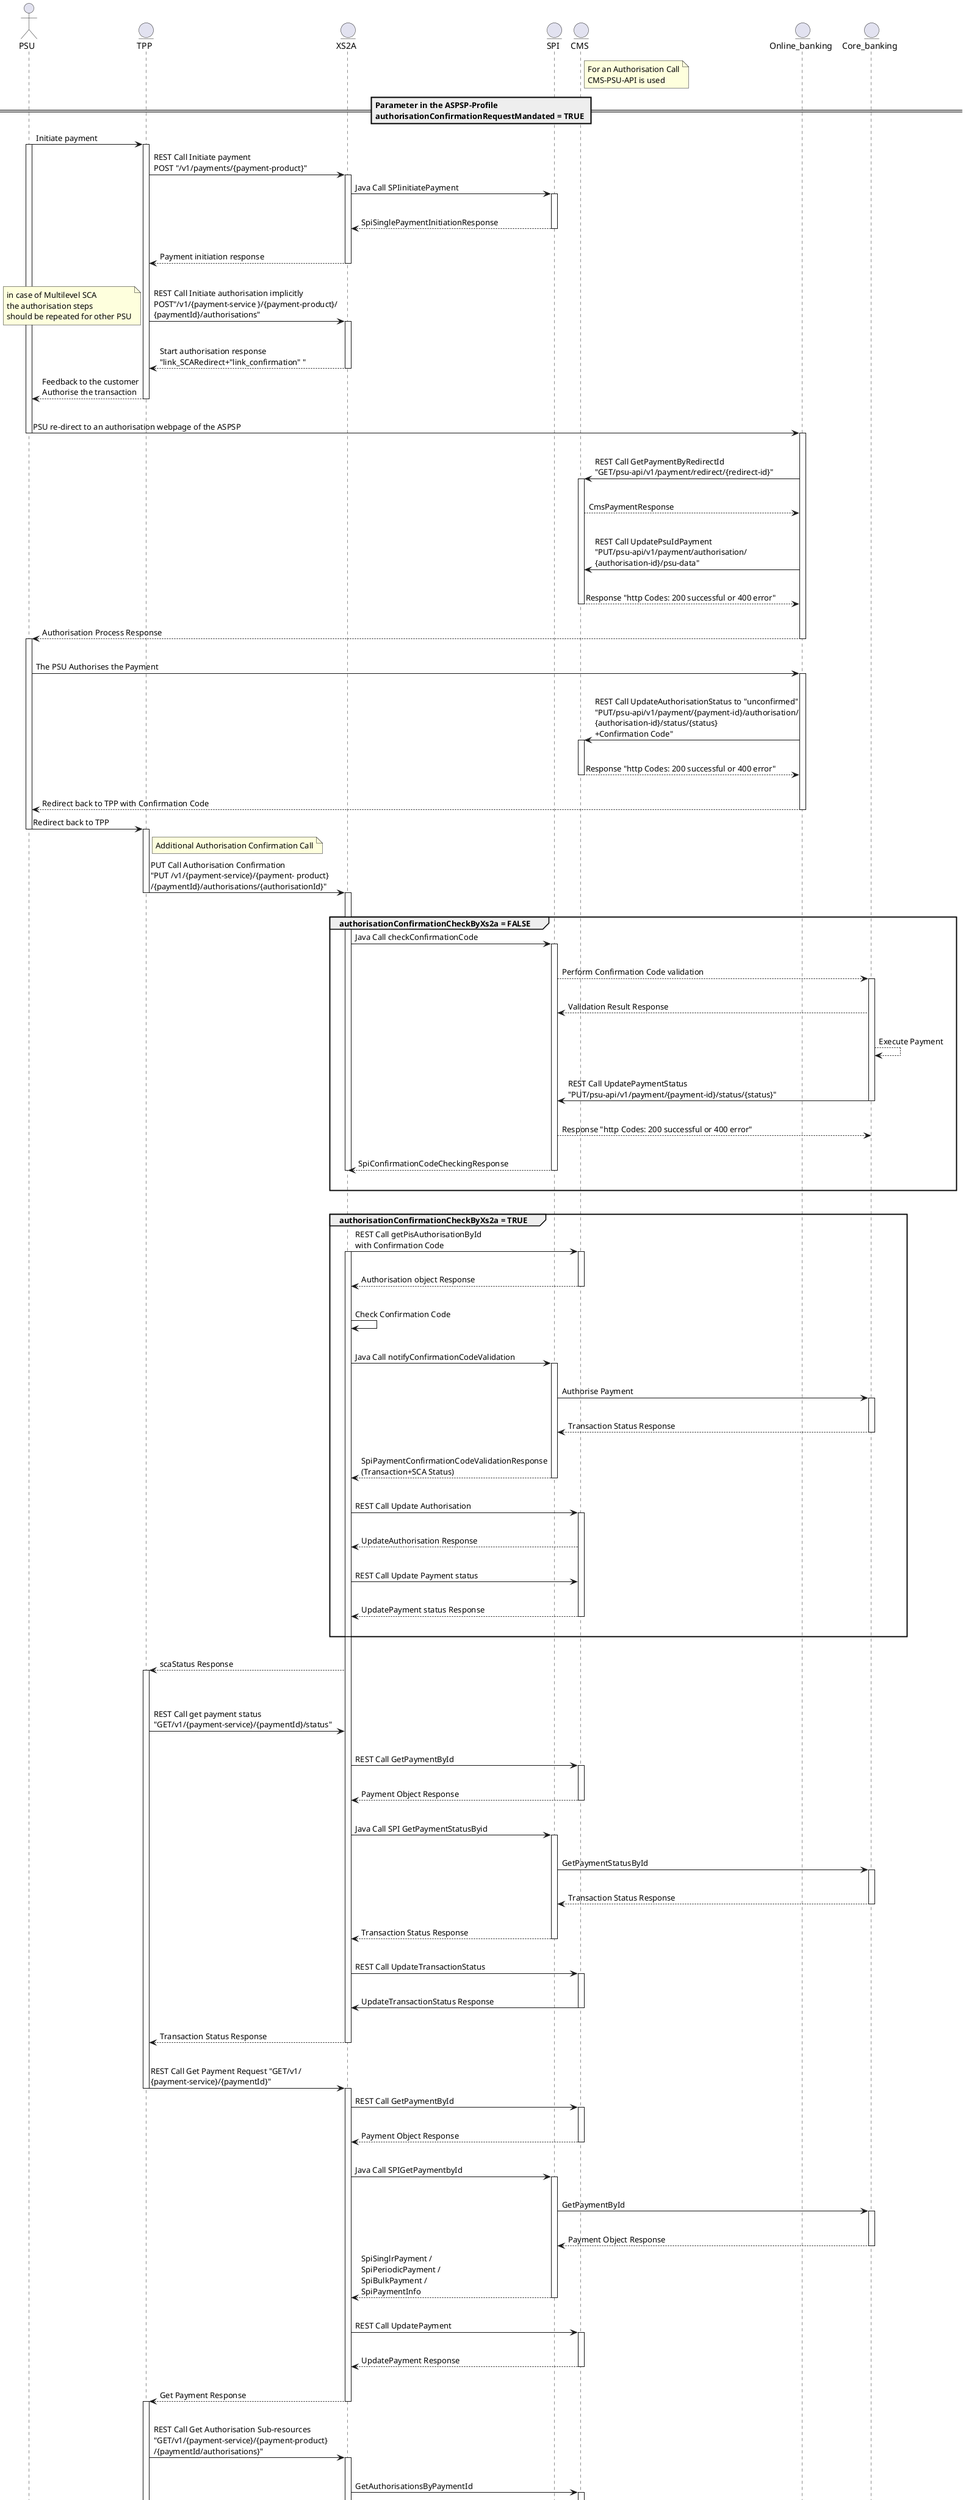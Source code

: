 @startuml
actor PSU
entity TPP
entity XS2A
entity SPI
entity SPI
entity CMS
entity Online_banking
entity Core_banking
note right of CMS
For an Authorisation Call
CMS-PSU-API is used
end note
== Parameter in the ASPSP-Profile\nauthorisationConfirmationRequestMandated = TRUE ==
PSU->TPP: Initiate payment
activate TPP
activate PSU
TPP -> XS2A: REST Call Initiate payment\nPOST "/v1/payments/{payment-product}"
activate XS2A
XS2A->SPI: Java Call SPIinitiatePayment
activate SPI
|||
SPI-->XS2A: SpiSinglePaymentInitiationResponse
deactivate SPI
|||
XS2A-->TPP:Payment initiation response
deactivate XS2A
|||
TPP->XS2A: REST Call Initiate authorisation implicitly \nPOST"/v1/{payment-service }/{payment-product}/\n{paymentId}/authorisations"
activate XS2A
note left
         in case of Multilevel SCA
         the authorisation steps
         should be repeated for other PSU
end note
|||
XS2A-->TPP:Start authorisation response\n"link_SCARedirect+"link_confirmation" "
deactivate XS2A
TPP-->PSU: Feedback to the customer\nAuthorise the transaction
deactivate TPP
|||
PSU->Online_banking: PSU re-direct to an authorisation webpage of the ASPSP
deactivate PSU
activate Online_banking
|||
Online_banking->CMS: REST Call GetPaymentByRedirectId\n"GET/psu-api/v1/payment/redirect/{redirect-id}"
activate CMS
|||
CMS-->Online_banking: CmsPaymentResponse
|||
Online_banking->CMS: REST Call UpdatePsuIdPayment\n"PUT/psu-api/v1/payment/authorisation/\n{authorisation-id}/psu-data"
|||
CMS-->Online_banking: Response "http Codes: 200 successful or 400 error"
deactivate CMS
|||
Online_banking-->PSU: Authorisation Process Response
deactivate Online_banking
activate PSU
|||
PSU->Online_banking: The PSU Authorises the Payment
activate Online_banking
|||
Online_banking->CMS: REST Call UpdateAuthorisationStatus to "unconfirmed"\n"PUT/psu-api/v1/payment/{payment-id}/authorisation/\n{authorisation-id}/status/{status}\n+Confirmation Code"
activate CMS
|||
CMS-->Online_banking: Response "http Codes: 200 successful or 400 error"
|||
deactivate CMS
Online_banking-->PSU: Redirect back to TPP with Confirmation Code
deactivate Online_banking
PSU->TPP: Redirect back to TPP
deactivate PSU
activate TPP
note right of TPP
Additional Authorisation Confirmation Call
end note
TPP->XS2A: PUT Call Authorisation Confirmation\n"PUT /v1/{payment-service}/{payment- product}\n/{paymentId}/authorisations/{authorisationId}"
deactivate TPP
|||
group authorisationConfirmationCheckByXs2a = FALSE
activate XS2A
XS2A->SPI: Java Call checkConfirmationCode
activate SPI
|||
SPI-->Core_banking: Perform Confirmation Code validation
activate Core_banking
|||
Core_banking-->SPI: Validation Result Response
|||
Core_banking-->Core_banking: Execute Payment
|||
Core_banking->SPI: REST Call UpdatePaymentStatus\n"PUT/psu-api/v1/payment/{payment-id}/status/{status}"
deactivate Core_banking
|||
SPI-->Core_banking: Response "http Codes: 200 successful or 400 error"
|||
SPI-->XS2A: SpiConfirmationCodeCheckingResponse
deactivate SPI
deactivate XS2A
deactivate PSU
|||
end
|||
group authorisationConfirmationCheckByXs2a = TRUE
XS2A->CMS: REST Call getPisAuthorisationById\nwith Confirmation Code
activate XS2A
activate CMS
|||
CMS-->XS2A: Authorisation object Response
deactivate CMS
|||
XS2A->XS2A: Check Confirmation Code
|||
XS2A->SPI: Java Call notifyConfirmationCodeValidation
activate SPI
|||
SPI->Core_banking: Authorise Payment
activate Core_banking
|||
Core_banking-->SPI: Transaction Status Response
deactivate Core_banking
|||
SPI-->XS2A: SpiPaymentConfirmationCodeValidationResponse\n(Transaction+SCA Status)
deactivate SPI
|||
XS2A->CMS: REST Call Update Authorisation
activate CMS
|||
CMS-->XS2A: UpdateAuthorisation Response
|||
XS2A->CMS: REST Call Update Payment status
|||
CMS-->XS2A: UpdatePayment status Response
deactivate CMS
|||
end
|||
XS2A-->TPP: scaStatus Response
|||
deactivate PSU
activate TPP
|||
TPP->XS2A: REST Call get payment status\n"GET/v1/{payment-service}/{paymentId}/status"
|||
XS2A->CMS: REST Call GetPaymentById
activate CMS
|||
CMS-->XS2A: Payment Object Response
deactivate CMS
|||
XS2A->SPI: Java Call SPI GetPaymentStatusByid
activate SPI
|||
SPI->Core_banking: GetPaymentStatusById
activate Core_banking
|||
Core_banking-->SPI: Transaction Status Response
deactivate Core_banking
|||
SPI-->XS2A: Transaction Status Response
deactivate SPI
|||
XS2A->CMS: REST Call UpdateTransactionStatus
activate CMS
|||
CMS->XS2A: UpdateTransactionStatus Response
deactivate CMS
|||
XS2A-->TPP: Transaction Status Response
deactivate XS2A
|||
TPP->XS2A: REST Call Get Payment Request "GET/v1/\n{payment-service}/{paymentId}"
deactivate TPP
activate XS2A
XS2A->CMS: REST Call GetPaymentById
activate CMS
|||
CMS-->XS2A: Payment Object Response
deactivate CMS
|||
XS2A->SPI: Java Call SPIGetPaymentbyId
activate SPI
|||
SPI->Core_banking: GetPaymentById
activate Core_banking
|||
Core_banking-->SPI: Payment Object Response
deactivate Core_banking
SPI-->XS2A: SpiSinglrPayment /\nSpiPeriodicPayment /\nSpiBulkPayment /\nSpiPaymentInfo
deactivate SPI
|||
XS2A->CMS: REST Call UpdatePayment
activate CMS
|||
CMS-->XS2A: UpdatePayment Response
deactivate CMS
|||
XS2A-->TPP: Get Payment Response
deactivate XS2A
activate TPP
|||
TPP->XS2A: REST Call Get Authorisation Sub-resources\n"GET/v1/{payment-service}/{payment-product}\n/{paymentId/authorisations}"
activate XS2A
|||
XS2A->CMS: GetAuthorisationsByPaymentId
activate CMS
|||
CMS-->XS2A: GetAuthorisationsByPaymentId Response
deactivate CMS
XS2A-->TPP: Authorisation Ids List
|||
TPP->XS2A: REST Call Get Sca Status Request\n"GET/v1/{payment-service}/{payment-product}/\n{paymentId/authorisations}/{authorithationId}"
|||
deactivate TPP
XS2A->CMS: REST Call getPaymentInitiationAuthorisationScaStatus
activate CMS
|||
CMS-->XS2A: getPaymentInitiationAuthorisationScaStatus Response
deactivate CMS
|||
XS2A->SPI: Java Call getScaStatus
activate SPI
|||
SPI->Core_banking: getScaStatus
activate Core_banking
|||
Core_banking-->SPI: getScaStatus Response
deactivate Core_banking
SPI->XS2A: SpiScaStatusResponse
deactivate SPI
|||
XS2A->CMS: REST Call UpdateAuthorisationStatus
activate CMS
|||
CMS-->XS2A: UpdateAuthorisationStatus Response
|||
deactivate CMS
|||
XS2A-->TPP: Get Sca Status Response
deactivate TPP
deactivate XS2A
@enduml

